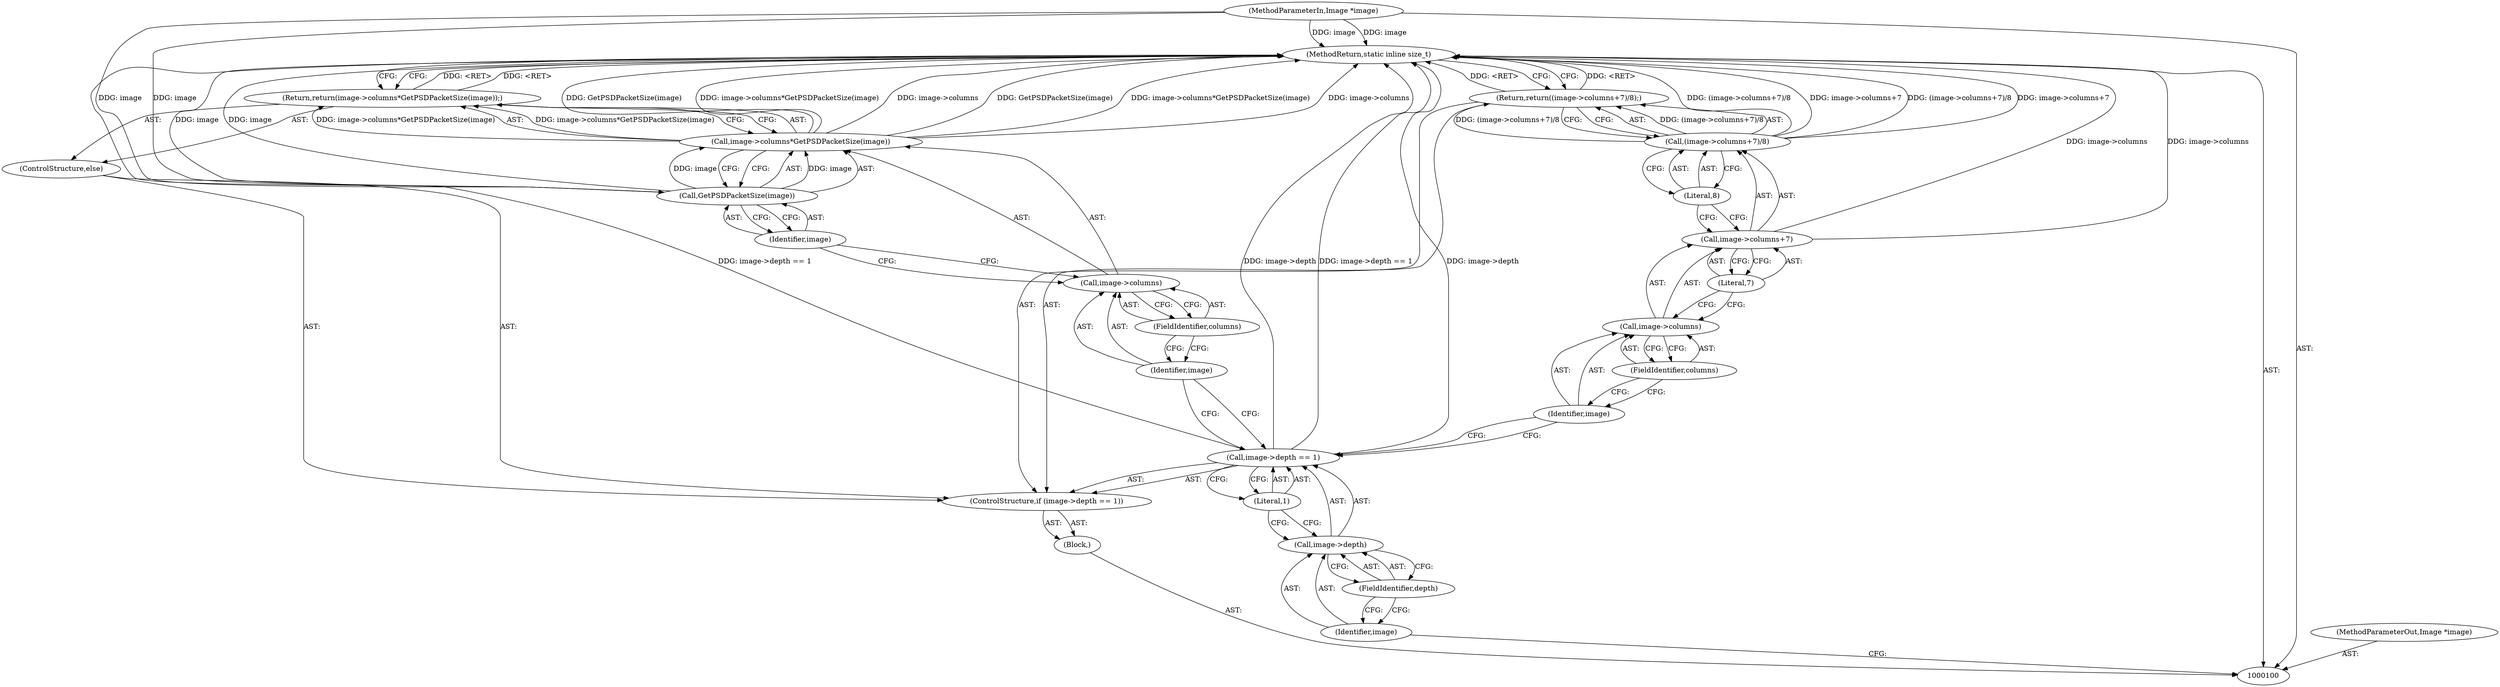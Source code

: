 digraph "1_ImageMagick_5f16640725b1225e6337c62526e6577f0f88edb8" {
"1000125" [label="(MethodReturn,static inline size_t)"];
"1000101" [label="(MethodParameterIn,Image *image)"];
"1000160" [label="(MethodParameterOut,Image *image)"];
"1000102" [label="(Block,)"];
"1000107" [label="(FieldIdentifier,depth)"];
"1000108" [label="(Literal,1)"];
"1000103" [label="(ControlStructure,if (image->depth == 1))"];
"1000104" [label="(Call,image->depth == 1)"];
"1000105" [label="(Call,image->depth)"];
"1000106" [label="(Identifier,image)"];
"1000110" [label="(Call,(image->columns+7)/8)"];
"1000111" [label="(Call,image->columns+7)"];
"1000112" [label="(Call,image->columns)"];
"1000113" [label="(Identifier,image)"];
"1000114" [label="(FieldIdentifier,columns)"];
"1000115" [label="(Literal,7)"];
"1000116" [label="(Literal,8)"];
"1000109" [label="(Return,return((image->columns+7)/8);)"];
"1000117" [label="(ControlStructure,else)"];
"1000119" [label="(Call,image->columns*GetPSDPacketSize(image))"];
"1000120" [label="(Call,image->columns)"];
"1000121" [label="(Identifier,image)"];
"1000122" [label="(FieldIdentifier,columns)"];
"1000123" [label="(Call,GetPSDPacketSize(image))"];
"1000124" [label="(Identifier,image)"];
"1000118" [label="(Return,return(image->columns*GetPSDPacketSize(image));)"];
"1000125" -> "1000100"  [label="AST: "];
"1000125" -> "1000109"  [label="CFG: "];
"1000125" -> "1000118"  [label="CFG: "];
"1000118" -> "1000125"  [label="DDG: <RET>"];
"1000104" -> "1000125"  [label="DDG: image->depth == 1"];
"1000104" -> "1000125"  [label="DDG: image->depth"];
"1000119" -> "1000125"  [label="DDG: GetPSDPacketSize(image)"];
"1000119" -> "1000125"  [label="DDG: image->columns*GetPSDPacketSize(image)"];
"1000119" -> "1000125"  [label="DDG: image->columns"];
"1000111" -> "1000125"  [label="DDG: image->columns"];
"1000110" -> "1000125"  [label="DDG: image->columns+7"];
"1000110" -> "1000125"  [label="DDG: (image->columns+7)/8"];
"1000123" -> "1000125"  [label="DDG: image"];
"1000101" -> "1000125"  [label="DDG: image"];
"1000109" -> "1000125"  [label="DDG: <RET>"];
"1000101" -> "1000100"  [label="AST: "];
"1000101" -> "1000125"  [label="DDG: image"];
"1000101" -> "1000123"  [label="DDG: image"];
"1000160" -> "1000100"  [label="AST: "];
"1000102" -> "1000100"  [label="AST: "];
"1000103" -> "1000102"  [label="AST: "];
"1000107" -> "1000105"  [label="AST: "];
"1000107" -> "1000106"  [label="CFG: "];
"1000105" -> "1000107"  [label="CFG: "];
"1000108" -> "1000104"  [label="AST: "];
"1000108" -> "1000105"  [label="CFG: "];
"1000104" -> "1000108"  [label="CFG: "];
"1000103" -> "1000102"  [label="AST: "];
"1000104" -> "1000103"  [label="AST: "];
"1000109" -> "1000103"  [label="AST: "];
"1000117" -> "1000103"  [label="AST: "];
"1000104" -> "1000103"  [label="AST: "];
"1000104" -> "1000108"  [label="CFG: "];
"1000105" -> "1000104"  [label="AST: "];
"1000108" -> "1000104"  [label="AST: "];
"1000113" -> "1000104"  [label="CFG: "];
"1000121" -> "1000104"  [label="CFG: "];
"1000104" -> "1000125"  [label="DDG: image->depth == 1"];
"1000104" -> "1000125"  [label="DDG: image->depth"];
"1000105" -> "1000104"  [label="AST: "];
"1000105" -> "1000107"  [label="CFG: "];
"1000106" -> "1000105"  [label="AST: "];
"1000107" -> "1000105"  [label="AST: "];
"1000108" -> "1000105"  [label="CFG: "];
"1000106" -> "1000105"  [label="AST: "];
"1000106" -> "1000100"  [label="CFG: "];
"1000107" -> "1000106"  [label="CFG: "];
"1000110" -> "1000109"  [label="AST: "];
"1000110" -> "1000116"  [label="CFG: "];
"1000111" -> "1000110"  [label="AST: "];
"1000116" -> "1000110"  [label="AST: "];
"1000109" -> "1000110"  [label="CFG: "];
"1000110" -> "1000125"  [label="DDG: image->columns+7"];
"1000110" -> "1000125"  [label="DDG: (image->columns+7)/8"];
"1000110" -> "1000109"  [label="DDG: (image->columns+7)/8"];
"1000111" -> "1000110"  [label="AST: "];
"1000111" -> "1000115"  [label="CFG: "];
"1000112" -> "1000111"  [label="AST: "];
"1000115" -> "1000111"  [label="AST: "];
"1000116" -> "1000111"  [label="CFG: "];
"1000111" -> "1000125"  [label="DDG: image->columns"];
"1000112" -> "1000111"  [label="AST: "];
"1000112" -> "1000114"  [label="CFG: "];
"1000113" -> "1000112"  [label="AST: "];
"1000114" -> "1000112"  [label="AST: "];
"1000115" -> "1000112"  [label="CFG: "];
"1000113" -> "1000112"  [label="AST: "];
"1000113" -> "1000104"  [label="CFG: "];
"1000114" -> "1000113"  [label="CFG: "];
"1000114" -> "1000112"  [label="AST: "];
"1000114" -> "1000113"  [label="CFG: "];
"1000112" -> "1000114"  [label="CFG: "];
"1000115" -> "1000111"  [label="AST: "];
"1000115" -> "1000112"  [label="CFG: "];
"1000111" -> "1000115"  [label="CFG: "];
"1000116" -> "1000110"  [label="AST: "];
"1000116" -> "1000111"  [label="CFG: "];
"1000110" -> "1000116"  [label="CFG: "];
"1000109" -> "1000103"  [label="AST: "];
"1000109" -> "1000110"  [label="CFG: "];
"1000110" -> "1000109"  [label="AST: "];
"1000125" -> "1000109"  [label="CFG: "];
"1000109" -> "1000125"  [label="DDG: <RET>"];
"1000110" -> "1000109"  [label="DDG: (image->columns+7)/8"];
"1000117" -> "1000103"  [label="AST: "];
"1000118" -> "1000117"  [label="AST: "];
"1000119" -> "1000118"  [label="AST: "];
"1000119" -> "1000123"  [label="CFG: "];
"1000120" -> "1000119"  [label="AST: "];
"1000123" -> "1000119"  [label="AST: "];
"1000118" -> "1000119"  [label="CFG: "];
"1000119" -> "1000125"  [label="DDG: GetPSDPacketSize(image)"];
"1000119" -> "1000125"  [label="DDG: image->columns*GetPSDPacketSize(image)"];
"1000119" -> "1000125"  [label="DDG: image->columns"];
"1000119" -> "1000118"  [label="DDG: image->columns*GetPSDPacketSize(image)"];
"1000123" -> "1000119"  [label="DDG: image"];
"1000120" -> "1000119"  [label="AST: "];
"1000120" -> "1000122"  [label="CFG: "];
"1000121" -> "1000120"  [label="AST: "];
"1000122" -> "1000120"  [label="AST: "];
"1000124" -> "1000120"  [label="CFG: "];
"1000121" -> "1000120"  [label="AST: "];
"1000121" -> "1000104"  [label="CFG: "];
"1000122" -> "1000121"  [label="CFG: "];
"1000122" -> "1000120"  [label="AST: "];
"1000122" -> "1000121"  [label="CFG: "];
"1000120" -> "1000122"  [label="CFG: "];
"1000123" -> "1000119"  [label="AST: "];
"1000123" -> "1000124"  [label="CFG: "];
"1000124" -> "1000123"  [label="AST: "];
"1000119" -> "1000123"  [label="CFG: "];
"1000123" -> "1000125"  [label="DDG: image"];
"1000123" -> "1000119"  [label="DDG: image"];
"1000101" -> "1000123"  [label="DDG: image"];
"1000124" -> "1000123"  [label="AST: "];
"1000124" -> "1000120"  [label="CFG: "];
"1000123" -> "1000124"  [label="CFG: "];
"1000118" -> "1000117"  [label="AST: "];
"1000118" -> "1000119"  [label="CFG: "];
"1000119" -> "1000118"  [label="AST: "];
"1000125" -> "1000118"  [label="CFG: "];
"1000118" -> "1000125"  [label="DDG: <RET>"];
"1000119" -> "1000118"  [label="DDG: image->columns*GetPSDPacketSize(image)"];
}
